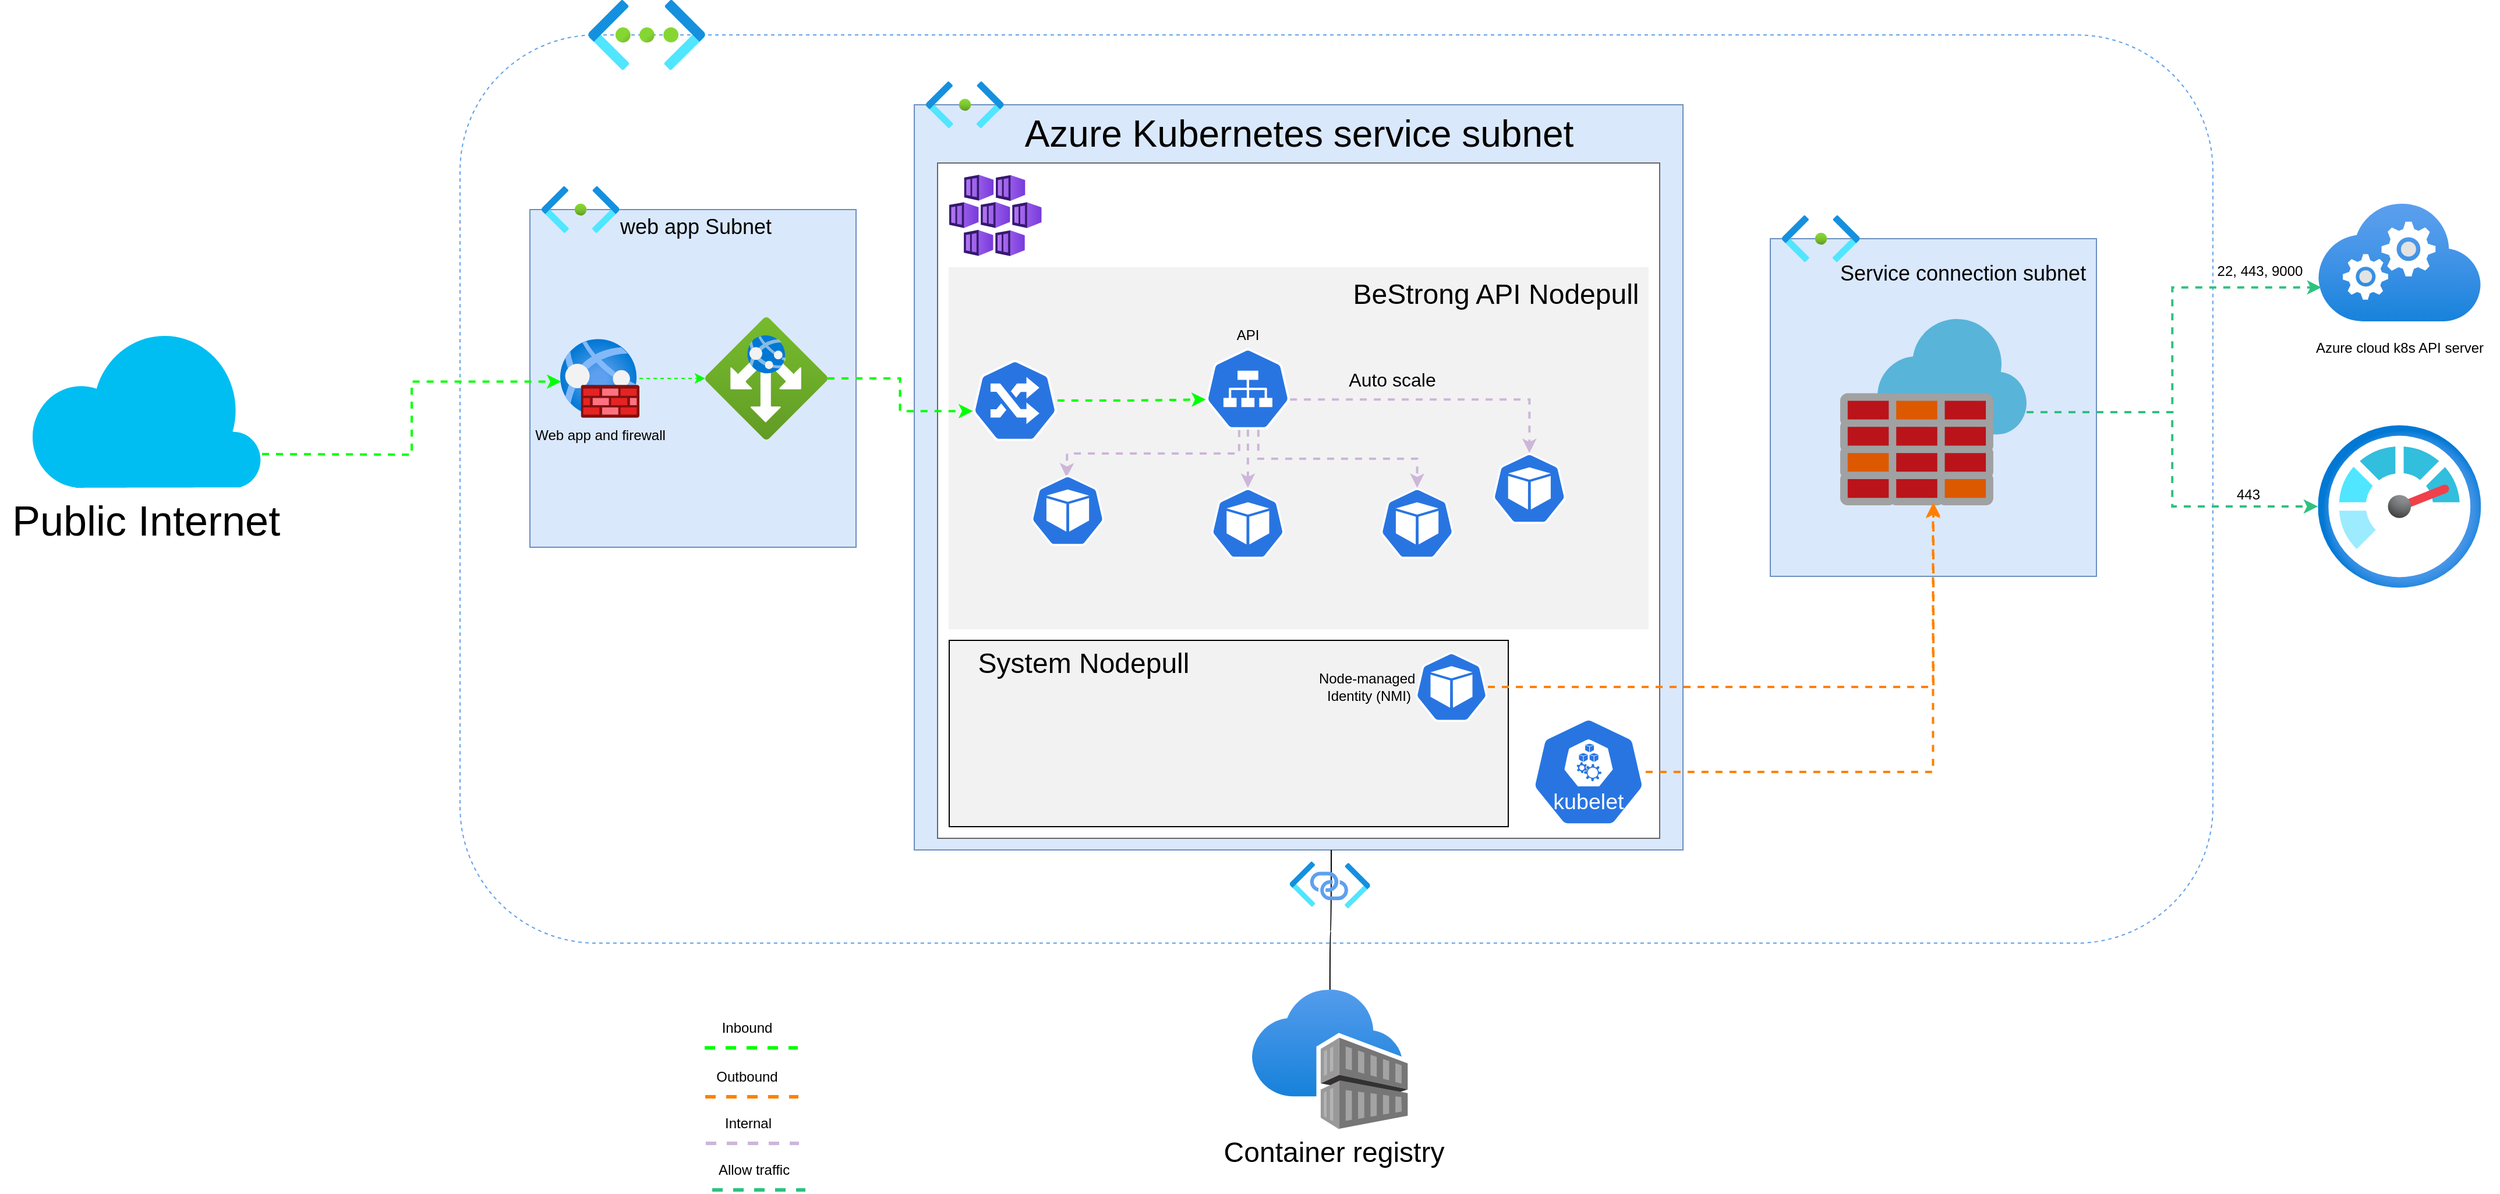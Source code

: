 <mxfile version="24.2.1" type="github">
  <diagram name="Page-1" id="8otom-SP08k95fFq9ZEd">
    <mxGraphModel dx="1967" dy="1116" grid="1" gridSize="10" guides="1" tooltips="1" connect="1" arrows="1" fold="1" page="1" pageScale="1" pageWidth="7500" pageHeight="7500" math="0" shadow="0">
      <root>
        <mxCell id="0" />
        <mxCell id="1" parent="0" />
        <mxCell id="AnmqnCVV4k-eHqJuKPqF-2" value="&amp;nbsp;" style="rounded=1;whiteSpace=wrap;html=1;dashed=1;strokeColor=#62a0ea;glass=0;shadow=0;gradientColor=none;perimeterSpacing=2;movable=1;resizable=1;rotatable=1;deletable=1;editable=1;locked=0;connectable=1;" parent="1" vertex="1">
          <mxGeometry x="2035" y="1480" width="1505" height="780" as="geometry" />
        </mxCell>
        <mxCell id="AnmqnCVV4k-eHqJuKPqF-5" value="" style="image;aspect=fixed;html=1;points=[];align=center;fontSize=12;image=img/lib/azure2/networking/Virtual_Networks.svg;movable=0;resizable=0;rotatable=0;deletable=0;editable=0;locked=1;connectable=0;" parent="1" vertex="1">
          <mxGeometry x="2145" y="1450" width="100.5" height="60" as="geometry" />
        </mxCell>
        <mxCell id="AnmqnCVV4k-eHqJuKPqF-7" value="" style="rounded=0;whiteSpace=wrap;html=1;strokeColor=#6c8ebf;fillColor=#dae8fc;movable=0;resizable=0;rotatable=0;deletable=0;editable=0;locked=1;connectable=0;" parent="1" vertex="1">
          <mxGeometry x="2095" y="1630" width="280" height="290" as="geometry" />
        </mxCell>
        <mxCell id="AnmqnCVV4k-eHqJuKPqF-8" value="" style="rounded=0;whiteSpace=wrap;html=1;strokeColor=#6c8ebf;fillColor=#dae8fc;movable=0;resizable=0;rotatable=0;deletable=0;editable=0;locked=1;connectable=0;" parent="1" vertex="1">
          <mxGeometry x="2425" y="1540" width="660" height="640" as="geometry" />
        </mxCell>
        <mxCell id="AnmqnCVV4k-eHqJuKPqF-9" value="" style="image;aspect=fixed;html=1;points=[];align=center;fontSize=12;image=img/lib/azure2/networking/Subnet.svg;movable=0;resizable=0;rotatable=0;deletable=0;editable=0;locked=1;connectable=0;" parent="1" vertex="1">
          <mxGeometry x="2105" y="1610" width="66.8" height="40" as="geometry" />
        </mxCell>
        <mxCell id="AnmqnCVV4k-eHqJuKPqF-10" value="" style="image;aspect=fixed;html=1;points=[];align=center;fontSize=12;image=img/lib/azure2/networking/Subnet.svg;movable=0;resizable=0;rotatable=0;deletable=0;editable=0;locked=1;connectable=0;" parent="1" vertex="1">
          <mxGeometry x="2435" y="1520" width="66.8" height="40" as="geometry" />
        </mxCell>
        <mxCell id="AnmqnCVV4k-eHqJuKPqF-11" value="&lt;font style=&quot;font-size: 18px;&quot;&gt;web app Subnet&lt;/font&gt;" style="text;html=1;align=center;verticalAlign=middle;resizable=0;points=[];autosize=1;strokeColor=none;fillColor=none;fontSize=18;movable=0;rotatable=0;deletable=0;editable=0;locked=1;connectable=0;" parent="1" vertex="1">
          <mxGeometry x="2161.8" y="1625" width="150" height="40" as="geometry" />
        </mxCell>
        <mxCell id="AnmqnCVV4k-eHqJuKPqF-21" style="edgeStyle=orthogonalEdgeStyle;rounded=0;orthogonalLoop=1;jettySize=auto;html=1;strokeColor=#00FF00;dashed=1;movable=0;resizable=0;rotatable=0;deletable=0;editable=0;locked=1;connectable=0;" parent="1" source="AnmqnCVV4k-eHqJuKPqF-13" target="AnmqnCVV4k-eHqJuKPqF-20" edge="1">
          <mxGeometry relative="1" as="geometry" />
        </mxCell>
        <mxCell id="AnmqnCVV4k-eHqJuKPqF-13" value="" style="image;aspect=fixed;html=1;points=[];align=center;fontSize=12;image=img/lib/azure2/networking/Web_Application_Firewall_Policies_WAF.svg;movable=0;resizable=0;rotatable=0;deletable=0;editable=0;locked=1;connectable=0;" parent="1" vertex="1">
          <mxGeometry x="2121" y="1741" width="68" height="68" as="geometry" />
        </mxCell>
        <mxCell id="AnmqnCVV4k-eHqJuKPqF-20" value="" style="image;aspect=fixed;html=1;points=[];align=center;fontSize=12;image=img/lib/azure2/networking/Application_Gateways.svg;movable=0;resizable=0;rotatable=0;deletable=0;editable=0;locked=1;connectable=0;" parent="1" vertex="1">
          <mxGeometry x="2245.5" y="1722.5" width="105" height="105" as="geometry" />
        </mxCell>
        <mxCell id="AnmqnCVV4k-eHqJuKPqF-22" value="Azure Kubernetes service subnet" style="text;html=1;align=center;verticalAlign=middle;resizable=0;points=[];autosize=1;strokeColor=none;fillColor=none;fontSize=32;movable=0;rotatable=0;deletable=0;editable=0;locked=1;connectable=0;" parent="1" vertex="1">
          <mxGeometry x="2510" y="1540" width="490" height="50" as="geometry" />
        </mxCell>
        <mxCell id="AnmqnCVV4k-eHqJuKPqF-25" value="" style="rounded=0;whiteSpace=wrap;html=1;fillColor=#FFFFFF;fontColor=#333333;strokeColor=#666666;movable=0;resizable=0;rotatable=0;deletable=0;editable=0;locked=1;connectable=0;" parent="1" vertex="1">
          <mxGeometry x="2445" y="1590" width="620" height="580" as="geometry" />
        </mxCell>
        <mxCell id="AnmqnCVV4k-eHqJuKPqF-23" value="" style="image;aspect=fixed;html=1;points=[];align=center;fontSize=12;image=img/lib/azure2/containers/Kubernetes_Services.svg;movable=0;resizable=0;rotatable=0;deletable=0;editable=0;locked=1;connectable=0;" parent="1" vertex="1">
          <mxGeometry x="2455" y="1600" width="79.33" height="70" as="geometry" />
        </mxCell>
        <mxCell id="AnmqnCVV4k-eHqJuKPqF-28" value="" style="image;aspect=fixed;html=1;points=[];align=center;fontSize=12;image=img/lib/azure2/containers/Container_Registries.svg;movable=0;resizable=0;rotatable=0;deletable=0;editable=0;locked=1;connectable=0;" parent="1" vertex="1">
          <mxGeometry x="2715" y="2300" width="133.77" height="120" as="geometry" />
        </mxCell>
        <mxCell id="AnmqnCVV4k-eHqJuKPqF-38" style="edgeStyle=orthogonalEdgeStyle;rounded=0;orthogonalLoop=1;jettySize=auto;html=1;curved=1;startArrow=none;startFill=0;endArrow=none;endFill=0;movable=0;resizable=0;rotatable=0;deletable=0;editable=0;locked=1;connectable=0;" parent="1" source="AnmqnCVV4k-eHqJuKPqF-28" edge="1">
          <mxGeometry relative="1" as="geometry">
            <mxPoint x="2783" y="2180" as="targetPoint" />
            <Array as="points">
              <mxPoint x="2782" y="2250" />
              <mxPoint x="2783" y="2250" />
            </Array>
          </mxGeometry>
        </mxCell>
        <mxCell id="AnmqnCVV4k-eHqJuKPqF-32" value="" style="image;aspect=fixed;html=1;points=[];align=center;fontSize=12;image=img/lib/azure2/networking/Private_Link_Service.svg;movable=0;resizable=0;rotatable=0;deletable=0;editable=0;locked=1;connectable=0;" parent="1" vertex="1">
          <mxGeometry x="2747.38" y="2190" width="69" height="40" as="geometry" />
        </mxCell>
        <mxCell id="AnmqnCVV4k-eHqJuKPqF-41" value="" style="rounded=0;whiteSpace=wrap;html=1;fillColor=#f2f2f2;strokeColor=#F2F2F2;movable=0;resizable=0;rotatable=0;deletable=0;editable=0;locked=1;connectable=0;" parent="1" vertex="1">
          <mxGeometry x="2455" y="1680" width="600" height="310" as="geometry" />
        </mxCell>
        <mxCell id="AnmqnCVV4k-eHqJuKPqF-42" value="" style="aspect=fixed;sketch=0;html=1;dashed=0;whitespace=wrap;fillColor=#2875E2;strokeColor=#ffffff;points=[[0.005,0.63,0],[0.1,0.2,0],[0.9,0.2,0],[0.5,0,0],[0.995,0.63,0],[0.72,0.99,0],[0.5,1,0],[0.28,0.99,0]];shape=mxgraph.kubernetes.icon2;prIcon=ing;movable=0;resizable=0;rotatable=0;deletable=0;editable=0;locked=1;connectable=0;" parent="1" vertex="1">
          <mxGeometry x="2475" y="1759" width="72.92" height="70" as="geometry" />
        </mxCell>
        <mxCell id="AnmqnCVV4k-eHqJuKPqF-45" style="edgeStyle=orthogonalEdgeStyle;rounded=0;orthogonalLoop=1;jettySize=auto;html=1;entryX=0.005;entryY=0.63;entryDx=0;entryDy=0;entryPerimeter=0;strokeColor=#00FF00;dashed=1;movable=0;resizable=0;rotatable=0;deletable=0;editable=0;locked=1;connectable=0;jumpSize=6;strokeWidth=2;" parent="1" source="AnmqnCVV4k-eHqJuKPqF-20" target="AnmqnCVV4k-eHqJuKPqF-42" edge="1">
          <mxGeometry relative="1" as="geometry" />
        </mxCell>
        <mxCell id="AnmqnCVV4k-eHqJuKPqF-52" style="edgeStyle=orthogonalEdgeStyle;rounded=0;orthogonalLoop=1;jettySize=auto;html=1;exitX=0.623;exitY=1.001;exitDx=0;exitDy=0;exitPerimeter=0;entryX=0.5;entryY=0;entryDx=0;entryDy=0;entryPerimeter=0;dashed=1;strokeColor=#CDB6D9;movable=0;resizable=0;rotatable=0;deletable=0;editable=0;locked=1;connectable=0;jumpSize=6;strokeWidth=2;" parent="1" source="AnmqnCVV4k-eHqJuKPqF-46" target="AnmqnCVV4k-eHqJuKPqF-115" edge="1">
          <mxGeometry relative="1" as="geometry">
            <mxPoint x="2862.533" y="1860" as="targetPoint" />
          </mxGeometry>
        </mxCell>
        <mxCell id="AnmqnCVV4k-eHqJuKPqF-46" value="" style="aspect=fixed;sketch=0;html=1;dashed=0;whitespace=wrap;fillColor=#2875E2;strokeColor=#ffffff;points=[[0.005,0.63,0],[0.1,0.2,0],[0.9,0.2,0],[0.5,0,0],[0.995,0.63,0],[0.72,0.99,0],[0.5,1,0],[0.28,0.99,0]];shape=mxgraph.kubernetes.icon2;prIcon=svc;movable=0;resizable=0;rotatable=0;deletable=0;editable=0;locked=1;connectable=0;" parent="1" vertex="1">
          <mxGeometry x="2675" y="1749" width="72.92" height="70" as="geometry" />
        </mxCell>
        <mxCell id="AnmqnCVV4k-eHqJuKPqF-47" style="edgeStyle=orthogonalEdgeStyle;rounded=0;orthogonalLoop=1;jettySize=auto;html=1;entryX=0.005;entryY=0.63;entryDx=0;entryDy=0;entryPerimeter=0;strokeColor=#00FF00;dashed=1;movable=0;resizable=0;rotatable=0;deletable=0;editable=0;locked=1;connectable=0;jumpSize=6;strokeWidth=2;" parent="1" source="AnmqnCVV4k-eHqJuKPqF-42" target="AnmqnCVV4k-eHqJuKPqF-46" edge="1">
          <mxGeometry relative="1" as="geometry" />
        </mxCell>
        <mxCell id="AnmqnCVV4k-eHqJuKPqF-51" style="edgeStyle=orthogonalEdgeStyle;rounded=0;orthogonalLoop=1;jettySize=auto;html=1;entryX=0.5;entryY=0;entryDx=0;entryDy=0;entryPerimeter=0;dashed=1;strokeColor=#CDB6D9;movable=0;resizable=0;rotatable=0;deletable=0;editable=0;locked=1;connectable=0;jumpSize=6;strokeWidth=2;" parent="1" source="AnmqnCVV4k-eHqJuKPqF-46" target="AnmqnCVV4k-eHqJuKPqF-114" edge="1">
          <mxGeometry relative="1" as="geometry">
            <mxPoint x="2711.46" y="1860" as="targetPoint" />
          </mxGeometry>
        </mxCell>
        <mxCell id="AnmqnCVV4k-eHqJuKPqF-53" style="edgeStyle=orthogonalEdgeStyle;rounded=0;orthogonalLoop=1;jettySize=auto;html=1;entryX=0.5;entryY=0;entryDx=0;entryDy=0;entryPerimeter=0;exitX=0.397;exitY=1.005;exitDx=0;exitDy=0;exitPerimeter=0;dashed=1;strokeColor=#CDB6D9;movable=0;resizable=0;rotatable=0;deletable=0;editable=0;locked=1;connectable=0;jumpSize=6;strokeWidth=2;" parent="1" source="AnmqnCVV4k-eHqJuKPqF-46" edge="1">
          <mxGeometry relative="1" as="geometry">
            <mxPoint x="2555.73" y="1860" as="targetPoint" />
          </mxGeometry>
        </mxCell>
        <mxCell id="AnmqnCVV4k-eHqJuKPqF-84" value="Auto scale" style="text;html=1;align=center;verticalAlign=middle;resizable=0;points=[];autosize=1;strokeColor=none;fillColor=none;fontSize=16;movable=0;rotatable=0;deletable=0;editable=0;locked=1;connectable=0;" parent="1" vertex="1">
          <mxGeometry x="2785" y="1761" width="100" height="30" as="geometry" />
        </mxCell>
        <mxCell id="AnmqnCVV4k-eHqJuKPqF-86" value="BeStrong API Nodepull" style="text;html=1;align=center;verticalAlign=middle;resizable=0;points=[];autosize=1;strokeColor=none;fillColor=none;fontSize=24;movable=0;rotatable=0;deletable=0;editable=0;locked=1;connectable=0;" parent="1" vertex="1">
          <mxGeometry x="2788.77" y="1682.5" width="270" height="40" as="geometry" />
        </mxCell>
        <mxCell id="AnmqnCVV4k-eHqJuKPqF-87" value="" style="rounded=0;whiteSpace=wrap;html=1;fillColor=#F2F2F2;movable=0;resizable=0;rotatable=0;deletable=0;editable=0;locked=1;connectable=0;" parent="1" vertex="1">
          <mxGeometry x="2455" y="2000" width="480" height="160" as="geometry" />
        </mxCell>
        <mxCell id="AnmqnCVV4k-eHqJuKPqF-88" value="Web app and firewall" style="text;html=1;align=center;verticalAlign=middle;resizable=0;points=[];autosize=1;strokeColor=none;fillColor=none;movable=0;rotatable=0;deletable=0;editable=0;locked=1;connectable=0;" parent="1" vertex="1">
          <mxGeometry x="2085" y="1809" width="140" height="30" as="geometry" />
        </mxCell>
        <mxCell id="AnmqnCVV4k-eHqJuKPqF-90" value="" style="aspect=fixed;sketch=0;html=1;dashed=0;whitespace=wrap;fillColor=#2875E2;strokeColor=#ffffff;points=[[0.005,0.63,0],[0.1,0.2,0],[0.9,0.2,0],[0.5,0,0],[0.995,0.63,0],[0.72,0.99,0],[0.5,1,0],[0.28,0.99,0]];shape=mxgraph.kubernetes.icon2;prIcon=pod;movable=0;resizable=0;rotatable=0;deletable=0;editable=0;locked=1;connectable=0;" parent="1" vertex="1">
          <mxGeometry x="2855" y="2010" width="62.5" height="60" as="geometry" />
        </mxCell>
        <mxCell id="AnmqnCVV4k-eHqJuKPqF-91" value="&lt;div&gt;Node-managed&amp;nbsp;&lt;/div&gt;&lt;div&gt;Identity (NMI)&lt;br&gt;&lt;/div&gt;" style="text;html=1;align=center;verticalAlign=middle;resizable=0;points=[];autosize=1;strokeColor=none;fillColor=none;movable=0;rotatable=0;deletable=0;editable=0;locked=1;connectable=0;" parent="1" vertex="1">
          <mxGeometry x="2760" y="2020" width="110" height="40" as="geometry" />
        </mxCell>
        <mxCell id="AnmqnCVV4k-eHqJuKPqF-93" value="System Nodepull" style="text;html=1;align=center;verticalAlign=middle;resizable=0;points=[];autosize=1;strokeColor=none;fillColor=none;fontSize=24;movable=0;rotatable=0;deletable=0;editable=0;locked=1;connectable=0;" parent="1" vertex="1">
          <mxGeometry x="2470" y="2000" width="200" height="40" as="geometry" />
        </mxCell>
        <mxCell id="AnmqnCVV4k-eHqJuKPqF-94" value="" style="aspect=fixed;sketch=0;html=1;dashed=0;whitespace=wrap;fillColor=#2875E2;strokeColor=#ffffff;points=[[0.005,0.63,0],[0.1,0.2,0],[0.9,0.2,0],[0.5,0,0],[0.995,0.63,0],[0.72,0.99,0],[0.5,1,0],[0.28,0.99,0]];shape=mxgraph.kubernetes.icon2;kubernetesLabel=1;prIcon=kubelet;movable=0;resizable=0;rotatable=0;deletable=0;editable=0;locked=1;connectable=0;" parent="1" vertex="1">
          <mxGeometry x="2955" y="2066" width="97.92" height="94" as="geometry" />
        </mxCell>
        <mxCell id="AnmqnCVV4k-eHqJuKPqF-99" value="" style="rounded=0;whiteSpace=wrap;html=1;strokeColor=#6c8ebf;fillColor=#dae8fc;movable=1;resizable=1;rotatable=1;deletable=1;editable=1;locked=0;connectable=1;" parent="1" vertex="1">
          <mxGeometry x="3160" y="1655" width="280" height="290" as="geometry" />
        </mxCell>
        <mxCell id="AnmqnCVV4k-eHqJuKPqF-100" value="" style="image;aspect=fixed;html=1;points=[];align=center;fontSize=12;image=img/lib/azure2/networking/Subnet.svg;movable=1;resizable=1;rotatable=1;deletable=1;editable=1;locked=0;connectable=1;" parent="1" vertex="1">
          <mxGeometry x="3170" y="1635" width="66.8" height="40" as="geometry" />
        </mxCell>
        <mxCell id="AnmqnCVV4k-eHqJuKPqF-120" style="edgeStyle=orthogonalEdgeStyle;rounded=0;orthogonalLoop=1;jettySize=auto;html=1;dashed=1;strokeColor=#2ec27e;movable=1;resizable=1;rotatable=1;deletable=1;editable=1;locked=0;connectable=1;jumpSize=6;strokeWidth=2;" parent="1" source="AnmqnCVV4k-eHqJuKPqF-98" target="AnmqnCVV4k-eHqJuKPqF-112" edge="1">
          <mxGeometry relative="1" as="geometry" />
        </mxCell>
        <mxCell id="AnmqnCVV4k-eHqJuKPqF-98" value="" style="image;sketch=0;aspect=fixed;html=1;points=[];align=center;fontSize=12;image=img/lib/mscae/Azure_Firewall.svg;movable=1;resizable=1;rotatable=1;deletable=1;editable=1;locked=0;connectable=1;" parent="1" vertex="1">
          <mxGeometry x="3220" y="1724" width="160" height="160" as="geometry" />
        </mxCell>
        <mxCell id="AnmqnCVV4k-eHqJuKPqF-105" style="edgeStyle=orthogonalEdgeStyle;rounded=0;orthogonalLoop=1;jettySize=auto;html=1;entryX=0.498;entryY=0.992;entryDx=0;entryDy=0;entryPerimeter=0;dashed=1;strokeColor=#FF8000;movable=0;resizable=0;rotatable=0;deletable=0;editable=0;locked=1;connectable=0;jumpSize=6;strokeWidth=2;" parent="1" source="AnmqnCVV4k-eHqJuKPqF-94" target="AnmqnCVV4k-eHqJuKPqF-98" edge="1">
          <mxGeometry relative="1" as="geometry" />
        </mxCell>
        <mxCell id="AnmqnCVV4k-eHqJuKPqF-110" style="edgeStyle=orthogonalEdgeStyle;rounded=0;orthogonalLoop=1;jettySize=auto;html=1;entryX=0.5;entryY=0.984;entryDx=0;entryDy=0;entryPerimeter=0;dashed=1;strokeColor=#FF8000;movable=0;resizable=0;rotatable=0;deletable=0;editable=0;locked=1;connectable=0;jumpSize=6;strokeWidth=2;" parent="1" source="AnmqnCVV4k-eHqJuKPqF-90" target="AnmqnCVV4k-eHqJuKPqF-98" edge="1">
          <mxGeometry relative="1" as="geometry" />
        </mxCell>
        <mxCell id="AnmqnCVV4k-eHqJuKPqF-111" value="" style="image;aspect=fixed;html=1;points=[];align=center;fontSize=12;image=img/lib/azure2/compute/Cloud_Services_Classic.svg;movable=1;resizable=1;rotatable=1;deletable=1;editable=1;locked=0;connectable=1;" parent="1" vertex="1">
          <mxGeometry x="3630.3" y="1625" width="139.85" height="101" as="geometry" />
        </mxCell>
        <mxCell id="AnmqnCVV4k-eHqJuKPqF-112" value="" style="image;aspect=fixed;html=1;points=[];align=center;fontSize=12;image=img/lib/azure2/management_governance/Monitor.svg;movable=1;resizable=1;rotatable=1;deletable=1;editable=1;locked=0;connectable=1;" parent="1" vertex="1">
          <mxGeometry x="3630.15" y="1815" width="140" height="140" as="geometry" />
        </mxCell>
        <mxCell id="AnmqnCVV4k-eHqJuKPqF-113" value="" style="aspect=fixed;sketch=0;html=1;dashed=0;whitespace=wrap;fillColor=#2875E2;strokeColor=#ffffff;points=[[0.005,0.63,0],[0.1,0.2,0],[0.9,0.2,0],[0.5,0,0],[0.995,0.63,0],[0.72,0.99,0],[0.5,1,0],[0.28,0.99,0]];shape=mxgraph.kubernetes.icon2;prIcon=pod;movable=0;resizable=0;rotatable=0;deletable=0;editable=0;locked=1;connectable=0;" parent="1" vertex="1">
          <mxGeometry x="2525" y="1858" width="63.54" height="61" as="geometry" />
        </mxCell>
        <mxCell id="AnmqnCVV4k-eHqJuKPqF-114" value="" style="aspect=fixed;sketch=0;html=1;dashed=0;whitespace=wrap;fillColor=#2875E2;strokeColor=#ffffff;points=[[0.005,0.63,0],[0.1,0.2,0],[0.9,0.2,0],[0.5,0,0],[0.995,0.63,0],[0.72,0.99,0],[0.5,1,0],[0.28,0.99,0]];shape=mxgraph.kubernetes.icon2;prIcon=pod;movable=0;resizable=0;rotatable=0;deletable=0;editable=0;locked=1;connectable=0;" parent="1" vertex="1">
          <mxGeometry x="2679.69" y="1869" width="63.54" height="61" as="geometry" />
        </mxCell>
        <mxCell id="AnmqnCVV4k-eHqJuKPqF-115" value="" style="aspect=fixed;sketch=0;html=1;dashed=0;whitespace=wrap;fillColor=#2875E2;strokeColor=#ffffff;points=[[0.005,0.63,0],[0.1,0.2,0],[0.9,0.2,0],[0.5,0,0],[0.995,0.63,0],[0.72,0.99,0],[0.5,1,0],[0.28,0.99,0]];shape=mxgraph.kubernetes.icon2;prIcon=pod;movable=0;resizable=0;rotatable=0;deletable=0;editable=0;locked=1;connectable=0;" parent="1" vertex="1">
          <mxGeometry x="2825" y="1869" width="63.54" height="61" as="geometry" />
        </mxCell>
        <mxCell id="AnmqnCVV4k-eHqJuKPqF-117" value="&lt;div&gt;API&lt;br&gt;&lt;/div&gt;" style="text;html=1;align=center;verticalAlign=middle;resizable=0;points=[];autosize=1;strokeColor=none;fillColor=none;movable=0;rotatable=0;deletable=0;editable=0;locked=1;connectable=0;" parent="1" vertex="1">
          <mxGeometry x="2691.46" y="1722.5" width="40" height="30" as="geometry" />
        </mxCell>
        <mxCell id="AnmqnCVV4k-eHqJuKPqF-119" style="edgeStyle=orthogonalEdgeStyle;rounded=0;orthogonalLoop=1;jettySize=auto;html=1;entryX=0.02;entryY=0.712;entryDx=0;entryDy=0;entryPerimeter=0;dashed=1;strokeColor=#2ec27e;movable=1;resizable=1;rotatable=1;deletable=1;editable=1;locked=0;connectable=1;jumpSize=6;strokeWidth=2;" parent="1" source="AnmqnCVV4k-eHqJuKPqF-98" target="AnmqnCVV4k-eHqJuKPqF-111" edge="1">
          <mxGeometry relative="1" as="geometry" />
        </mxCell>
        <mxCell id="AnmqnCVV4k-eHqJuKPqF-122" value="&lt;div&gt;Service connection subnet&lt;/div&gt;" style="text;html=1;align=center;verticalAlign=middle;resizable=1;points=[];autosize=1;strokeColor=none;fillColor=none;fontSize=18;movable=1;rotatable=1;deletable=1;editable=1;locked=0;connectable=1;" parent="1" vertex="1">
          <mxGeometry x="3210" y="1665" width="230" height="40" as="geometry" />
        </mxCell>
        <mxCell id="AnmqnCVV4k-eHqJuKPqF-123" value="22, 443, 9000 " style="text;html=1;align=center;verticalAlign=middle;resizable=1;points=[];autosize=1;strokeColor=none;fillColor=none;movable=1;rotatable=1;deletable=1;editable=1;locked=0;connectable=1;" parent="1" vertex="1">
          <mxGeometry x="3530" y="1667.5" width="100" height="30" as="geometry" />
        </mxCell>
        <mxCell id="AnmqnCVV4k-eHqJuKPqF-124" style="edgeStyle=orthogonalEdgeStyle;rounded=0;orthogonalLoop=1;jettySize=auto;html=1;exitX=0.995;exitY=0.63;exitDx=0;exitDy=0;exitPerimeter=0;entryX=0.5;entryY=0;entryDx=0;entryDy=0;entryPerimeter=0;dashed=1;strokeColor=#CDB6D9;movable=0;resizable=0;rotatable=0;deletable=0;editable=0;locked=1;connectable=0;jumpSize=6;strokeWidth=2;" parent="1" source="AnmqnCVV4k-eHqJuKPqF-46" target="AnmqnCVV4k-eHqJuKPqF-125" edge="1">
          <mxGeometry relative="1" as="geometry">
            <mxPoint x="2816.38" y="1789" as="sourcePoint" />
            <mxPoint x="2958.913" y="1830" as="targetPoint" />
          </mxGeometry>
        </mxCell>
        <mxCell id="AnmqnCVV4k-eHqJuKPqF-125" value="" style="aspect=fixed;sketch=0;html=1;dashed=0;whitespace=wrap;fillColor=#2875E2;strokeColor=#ffffff;points=[[0.005,0.63,0],[0.1,0.2,0],[0.9,0.2,0],[0.5,0,0],[0.995,0.63,0],[0.72,0.99,0],[0.5,1,0],[0.28,0.99,0]];shape=mxgraph.kubernetes.icon2;prIcon=pod;movable=0;resizable=0;rotatable=0;deletable=0;editable=0;locked=1;connectable=0;" parent="1" vertex="1">
          <mxGeometry x="2921.38" y="1839" width="63.54" height="61" as="geometry" />
        </mxCell>
        <mxCell id="AnmqnCVV4k-eHqJuKPqF-126" value="&amp;nbsp;" style="text;whiteSpace=wrap;html=1;movable=0;resizable=0;rotatable=0;deletable=0;editable=0;locked=1;connectable=0;" parent="1" vertex="1">
          <mxGeometry x="2425" y="1590" width="40" height="40" as="geometry" />
        </mxCell>
        <mxCell id="AnmqnCVV4k-eHqJuKPqF-128" value="" style="verticalLabelPosition=bottom;html=1;verticalAlign=top;align=center;strokeColor=none;fillColor=#00BEF2;shape=mxgraph.azure.cloud;movable=0;resizable=0;rotatable=0;deletable=0;editable=0;locked=1;connectable=0;" parent="1" vertex="1">
          <mxGeometry x="1665" y="1731" width="200" height="138" as="geometry" />
        </mxCell>
        <mxCell id="AnmqnCVV4k-eHqJuKPqF-131" style="edgeStyle=orthogonalEdgeStyle;rounded=0;orthogonalLoop=1;jettySize=auto;html=1;entryX=0.012;entryY=0.541;entryDx=0;entryDy=0;entryPerimeter=0;movable=0;resizable=0;rotatable=0;deletable=0;editable=0;locked=1;connectable=0;strokeColor=#00FF00;dashed=1;jumpSize=6;strokeWidth=2;" parent="1" target="AnmqnCVV4k-eHqJuKPqF-13" edge="1">
          <mxGeometry relative="1" as="geometry">
            <mxPoint x="1865" y="1840" as="sourcePoint" />
          </mxGeometry>
        </mxCell>
        <mxCell id="AnmqnCVV4k-eHqJuKPqF-133" value="443" style="text;html=1;align=center;verticalAlign=middle;resizable=1;points=[];autosize=1;strokeColor=none;fillColor=none;movable=1;rotatable=1;deletable=1;editable=1;locked=0;connectable=1;" parent="1" vertex="1">
          <mxGeometry x="3550" y="1860" width="40" height="30" as="geometry" />
        </mxCell>
        <mxCell id="AnmqnCVV4k-eHqJuKPqF-135" value="&lt;div style=&quot;font-size: 24px;&quot;&gt;Container registry&lt;/div&gt;" style="text;html=1;align=center;verticalAlign=middle;resizable=0;points=[];autosize=1;strokeColor=none;fillColor=none;fontSize=24;movable=0;rotatable=0;deletable=0;editable=0;locked=1;connectable=0;" parent="1" vertex="1">
          <mxGeometry x="2679.69" y="2420" width="210" height="40" as="geometry" />
        </mxCell>
        <mxCell id="AnmqnCVV4k-eHqJuKPqF-136" value="&lt;div style=&quot;font-size: 36px;&quot;&gt;Public Internet&lt;/div&gt;&lt;div style=&quot;font-size: 36px;&quot;&gt;&lt;br style=&quot;font-size: 36px;&quot;&gt;&lt;/div&gt;" style="text;html=1;align=center;verticalAlign=middle;resizable=0;points=[];autosize=1;strokeColor=none;fillColor=none;fontSize=36;movable=0;rotatable=0;deletable=0;editable=0;locked=1;connectable=0;" parent="1" vertex="1">
          <mxGeometry x="1640" y="1869" width="250" height="100" as="geometry" />
        </mxCell>
        <mxCell id="AnmqnCVV4k-eHqJuKPqF-137" value="" style="endArrow=none;dashed=1;html=1;rounded=0;strokeColor=#00FF00;strokeWidth=3;movable=0;resizable=0;rotatable=0;deletable=0;editable=0;locked=1;connectable=0;" parent="1" edge="1">
          <mxGeometry width="50" height="50" relative="1" as="geometry">
            <mxPoint x="2245" y="2350" as="sourcePoint" />
            <mxPoint x="2325" y="2350" as="targetPoint" />
          </mxGeometry>
        </mxCell>
        <mxCell id="AnmqnCVV4k-eHqJuKPqF-138" value="Inbound" style="text;html=1;align=center;verticalAlign=middle;resizable=0;points=[];autosize=1;strokeColor=none;fillColor=none;strokeWidth=3;movable=0;rotatable=0;deletable=0;editable=0;locked=1;connectable=0;" parent="1" vertex="1">
          <mxGeometry x="2245.5" y="2318" width="70" height="30" as="geometry" />
        </mxCell>
        <mxCell id="AnmqnCVV4k-eHqJuKPqF-139" value="" style="endArrow=none;dashed=1;html=1;rounded=0;strokeColor=#FF8000;strokeWidth=3;movable=0;resizable=0;rotatable=0;deletable=0;editable=0;locked=1;connectable=0;" parent="1" edge="1">
          <mxGeometry width="50" height="50" relative="1" as="geometry">
            <mxPoint x="2245.5" y="2392" as="sourcePoint" />
            <mxPoint x="2325.5" y="2392" as="targetPoint" />
          </mxGeometry>
        </mxCell>
        <mxCell id="AnmqnCVV4k-eHqJuKPqF-140" value="Outbound" style="text;html=1;align=center;verticalAlign=middle;resizable=0;points=[];autosize=1;strokeColor=none;fillColor=none;strokeWidth=3;movable=0;rotatable=0;deletable=0;editable=0;locked=1;connectable=0;" parent="1" vertex="1">
          <mxGeometry x="2241" y="2360" width="80" height="30" as="geometry" />
        </mxCell>
        <mxCell id="AnmqnCVV4k-eHqJuKPqF-141" value="" style="endArrow=none;dashed=1;html=1;rounded=0;strokeColor=#CDB6D9;strokeWidth=3;movable=0;resizable=0;rotatable=0;deletable=0;editable=0;locked=1;connectable=0;" parent="1" edge="1">
          <mxGeometry width="50" height="50" relative="1" as="geometry">
            <mxPoint x="2246" y="2432" as="sourcePoint" />
            <mxPoint x="2326" y="2432" as="targetPoint" />
          </mxGeometry>
        </mxCell>
        <mxCell id="AnmqnCVV4k-eHqJuKPqF-142" value="Internal" style="text;html=1;align=center;verticalAlign=middle;resizable=0;points=[];autosize=1;strokeColor=none;fillColor=none;strokeWidth=3;movable=0;rotatable=0;deletable=0;editable=0;locked=1;connectable=0;" parent="1" vertex="1">
          <mxGeometry x="2251.5" y="2400" width="60" height="30" as="geometry" />
        </mxCell>
        <mxCell id="AnmqnCVV4k-eHqJuKPqF-143" value="" style="endArrow=none;dashed=1;html=1;rounded=0;strokeColor=#2ec27e;strokeWidth=3;movable=0;resizable=0;rotatable=0;deletable=0;editable=0;locked=1;connectable=0;" parent="1" edge="1">
          <mxGeometry width="50" height="50" relative="1" as="geometry">
            <mxPoint x="2251.5" y="2472" as="sourcePoint" />
            <mxPoint x="2331.5" y="2472" as="targetPoint" />
          </mxGeometry>
        </mxCell>
        <mxCell id="AnmqnCVV4k-eHqJuKPqF-144" value="Allow traffic" style="text;html=1;align=center;verticalAlign=middle;resizable=0;points=[];autosize=1;strokeColor=none;fillColor=none;strokeWidth=3;movable=0;rotatable=0;deletable=0;editable=0;locked=1;connectable=0;" parent="1" vertex="1">
          <mxGeometry x="2247" y="2440" width="80" height="30" as="geometry" />
        </mxCell>
        <mxCell id="AnmqnCVV4k-eHqJuKPqF-145" value="&amp;nbsp;" style="text;whiteSpace=wrap;html=1;movable=0;resizable=0;rotatable=0;deletable=0;editable=0;locked=1;connectable=0;" parent="1" vertex="1">
          <mxGeometry x="2320" y="1940" width="40" height="40" as="geometry" />
        </mxCell>
        <mxCell id="AnmqnCVV4k-eHqJuKPqF-149" value="Azure cloud k8s API server" style="text;html=1;align=center;verticalAlign=middle;resizable=1;points=[];autosize=1;strokeColor=none;fillColor=none;movable=1;rotatable=1;deletable=1;editable=1;locked=0;connectable=1;" parent="1" vertex="1">
          <mxGeometry x="3615.23" y="1734" width="170" height="30" as="geometry" />
        </mxCell>
      </root>
    </mxGraphModel>
  </diagram>
</mxfile>
